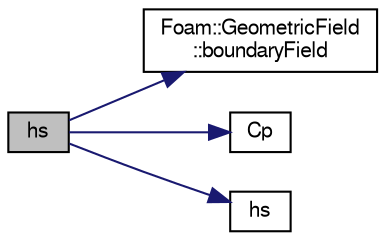 digraph "hs"
{
  bgcolor="transparent";
  edge [fontname="FreeSans",fontsize="10",labelfontname="FreeSans",labelfontsize="10"];
  node [fontname="FreeSans",fontsize="10",shape=record];
  rankdir="LR";
  Node1097 [label="hs",height=0.2,width=0.4,color="black", fillcolor="grey75", style="filled", fontcolor="black"];
  Node1097 -> Node1098 [color="midnightblue",fontsize="10",style="solid",fontname="FreeSans"];
  Node1098 [label="Foam::GeometricField\l::boundaryField",height=0.2,width=0.4,color="black",URL="$a22434.html#a3c6c1a789b48ea0c5e8bff64f9c14f2d",tooltip="Return reference to GeometricBoundaryField. "];
  Node1097 -> Node1099 [color="midnightblue",fontsize="10",style="solid",fontname="FreeSans"];
  Node1099 [label="Cp",height=0.2,width=0.4,color="black",URL="$a29182.html#a85a255330f5a50fdfeceefe926beb97a",tooltip="Return the film specific heat capacity [J/kg/K]. "];
  Node1097 -> Node1100 [color="midnightblue",fontsize="10",style="solid",fontname="FreeSans"];
  Node1100 [label="hs",height=0.2,width=0.4,color="black",URL="$a29182.html#a1b9f8628dfce704c3c47a865522a2e5f",tooltip="Return the film sensible enthalpy [J/kg]. "];
}

